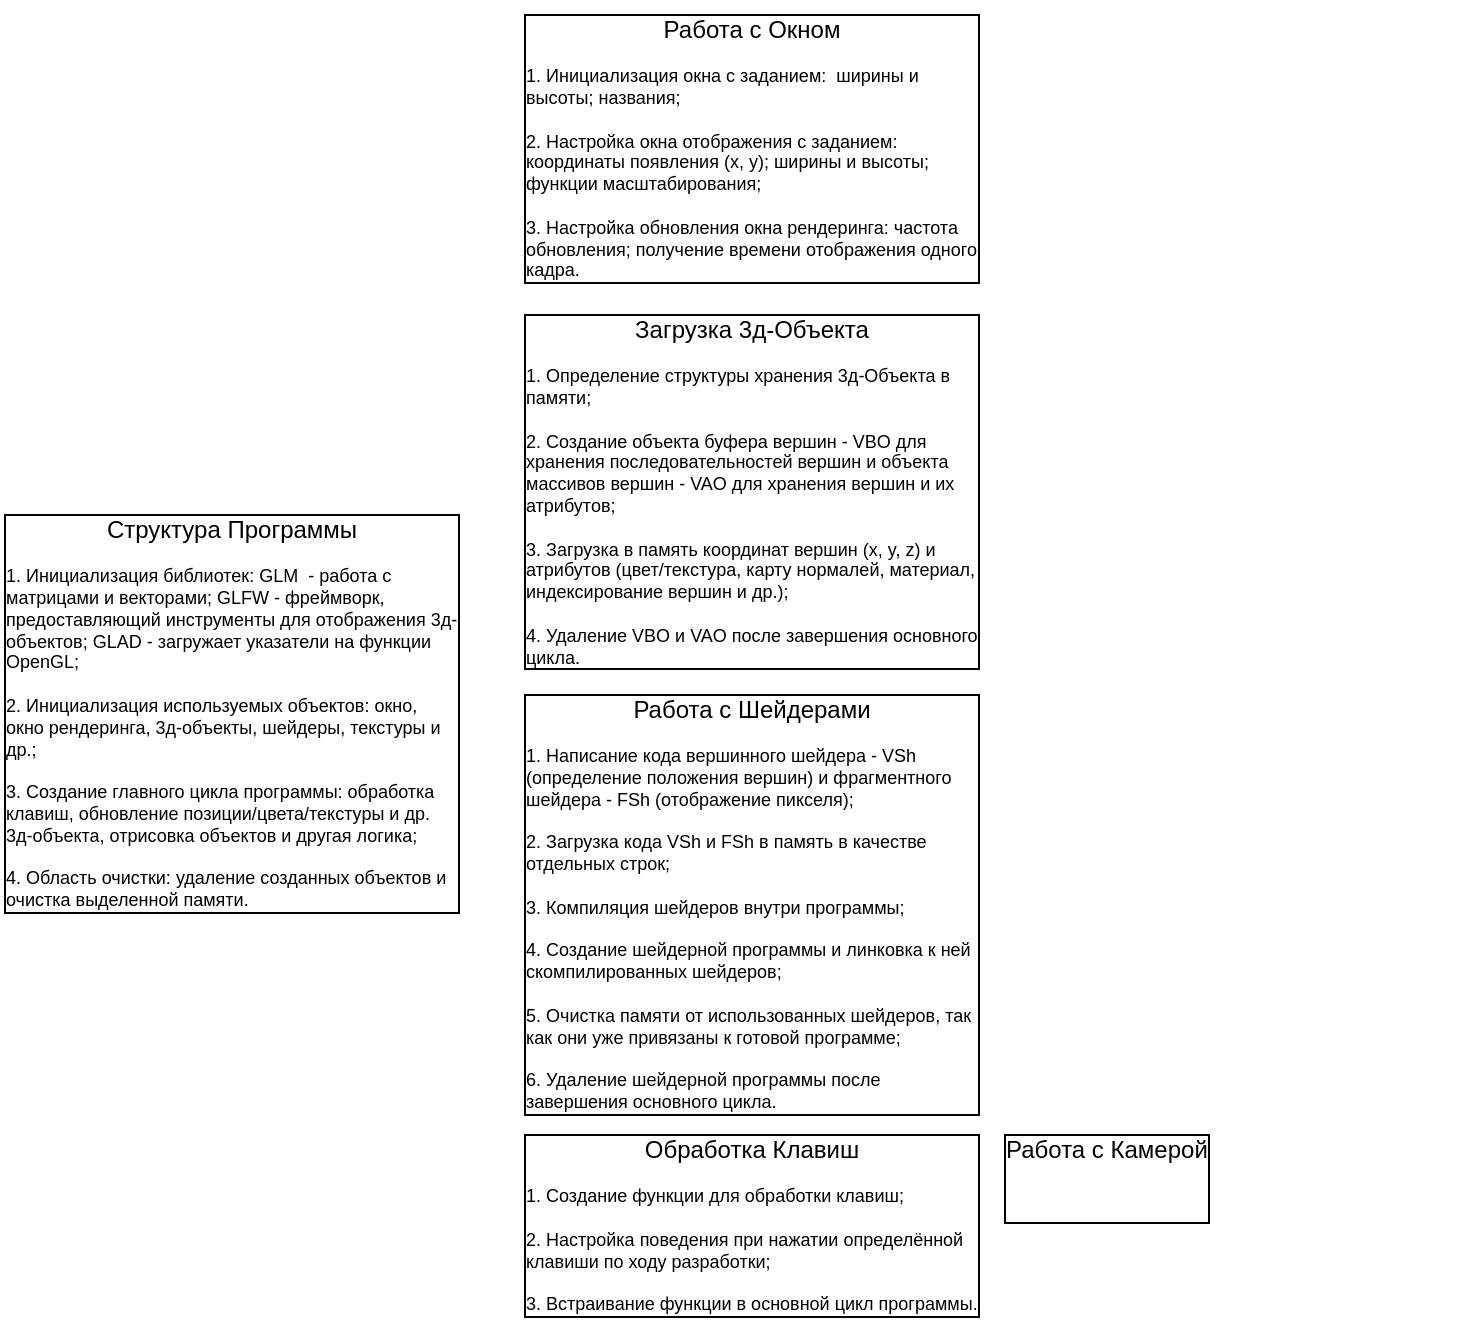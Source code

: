 <mxfile version="27.0.2">
  <diagram name="Страница — 1" id="p6m66AcIY42godJlNhnS">
    <mxGraphModel dx="1042" dy="634" grid="1" gridSize="10" guides="1" tooltips="1" connect="1" arrows="1" fold="1" page="1" pageScale="1" pageWidth="827" pageHeight="1169" math="0" shadow="0">
      <root>
        <mxCell id="0" />
        <mxCell id="1" parent="0" />
        <mxCell id="_BGWMvQDyLr9viPzPUrb-41" value="&lt;div style=&quot;text-align: center;&quot;&gt;&lt;font style=&quot;font-size: 12px;&quot;&gt;Работа с Окном&lt;/font&gt;&lt;/div&gt;&lt;div&gt;&lt;br&gt;&lt;/div&gt;1. Инициализация окна с заданием:&amp;nbsp; ширины и высоты; названия;&lt;br&gt;&lt;div&gt;&lt;br&gt;&lt;/div&gt;&lt;div&gt;2. Настройка окна отображения с заданием: координаты появления (x, y); ширины и высоты; функции масштабирования;&lt;/div&gt;&lt;div&gt;&lt;br&gt;&lt;/div&gt;&lt;div&gt;3. Настройка обновления окна рендеринга: частота обновления; получение времени отображения одного кадра.&lt;/div&gt;" style="text;html=1;align=left;verticalAlign=top;rounded=0;fontSize=9;labelPosition=center;verticalLabelPosition=middle;spacingBottom=0;labelBorderColor=default;whiteSpace=wrap;textShadow=0;labelBackgroundColor=default;" parent="1" vertex="1">
          <mxGeometry x="270" y="90" width="230" height="150" as="geometry" />
        </mxCell>
        <mxCell id="_BGWMvQDyLr9viPzPUrb-47" value="&lt;div style=&quot;text-align: center;&quot;&gt;&lt;span style=&quot;font-size: 12px;&quot;&gt;Загрузка 3д-Объекта&lt;/span&gt;&lt;/div&gt;&lt;div&gt;&lt;br&gt;&lt;/div&gt;1. Определение структуры хранения 3д-Объекта в памяти;&lt;div&gt;&lt;br&gt;&lt;/div&gt;&lt;div&gt;2. Создание объекта буфера вершин - VBO для хранения последовательностей вершин и объекта массивов вершин - VAO для хранения вершин и их атрибутов;&lt;br&gt;&lt;div&gt;&lt;br&gt;&lt;/div&gt;&lt;div&gt;3. Загрузка в память координат вершин (x, y, z) и атрибутов (цвет/текстура, карту нормалей, материал, индексирование вершин и др.);&lt;/div&gt;&lt;/div&gt;&lt;div&gt;&lt;br&gt;&lt;/div&gt;&lt;div&gt;4. Удаление VBO и VAO после завершения основного цикла.&lt;/div&gt;" style="text;html=1;align=left;verticalAlign=top;rounded=0;fontSize=9;labelPosition=center;verticalLabelPosition=middle;spacingBottom=0;labelBorderColor=default;whiteSpace=wrap;textShadow=0;labelBackgroundColor=default;" parent="1" vertex="1">
          <mxGeometry x="270" y="240" width="230" height="190" as="geometry" />
        </mxCell>
        <mxCell id="_BGWMvQDyLr9viPzPUrb-48" value="&lt;div style=&quot;text-align: center;&quot;&gt;&lt;span style=&quot;font-size: 12px;&quot;&gt;Работа с Шейдерами&lt;/span&gt;&lt;/div&gt;&lt;div&gt;&lt;br&gt;&lt;/div&gt;1. Написание кода вершинного шейдера - VSh (определение положения вершин) и фрагментного шейдера - FSh (отображение пикселя);&lt;div&gt;&lt;br&gt;&lt;/div&gt;&lt;div&gt;2. Загрузка кода VSh и FSh в память в качестве отдельных строк;&lt;/div&gt;&lt;div&gt;&lt;br&gt;&lt;/div&gt;&lt;div&gt;3. Компиляция шейдеров внутри программы;&lt;/div&gt;&lt;div&gt;&lt;br&gt;&lt;/div&gt;&lt;div&gt;4. Создание шейдерной программы и линковка к ней скомпилированных шейдеров;&lt;/div&gt;&lt;div&gt;&lt;br&gt;&lt;/div&gt;&lt;div&gt;5. Очистка памяти от использованных шейдеров, так как они уже привязаны к готовой программе;&lt;/div&gt;&lt;div&gt;&lt;br&gt;&lt;/div&gt;&lt;div&gt;6. Удаление шейдерной программы после завершения основного цикла.&lt;/div&gt;" style="text;html=1;align=left;verticalAlign=top;rounded=0;fontSize=9;labelPosition=center;verticalLabelPosition=middle;spacingBottom=0;labelBorderColor=default;whiteSpace=wrap;textShadow=0;labelBackgroundColor=default;" parent="1" vertex="1">
          <mxGeometry x="270" y="430" width="230" height="220" as="geometry" />
        </mxCell>
        <mxCell id="_BGWMvQDyLr9viPzPUrb-49" value="&lt;div style=&quot;text-align: center;&quot;&gt;&lt;span style=&quot;font-size: 12px;&quot;&gt;Обработка Клавиш&lt;/span&gt;&lt;/div&gt;&lt;div&gt;&lt;br&gt;&lt;/div&gt;1. Создание функции для обработки клавиш;&lt;div&gt;&lt;br&gt;&lt;/div&gt;&lt;div&gt;2. Настройка поведения при нажатии определённой клавиши по ходу разработки;&lt;/div&gt;&lt;div&gt;&lt;br&gt;&lt;/div&gt;&lt;div&gt;3. Встраивание функции в основной цикл программы.&lt;/div&gt;" style="text;html=1;align=left;verticalAlign=top;rounded=0;fontSize=9;labelPosition=center;verticalLabelPosition=middle;spacingBottom=0;labelBorderColor=default;whiteSpace=wrap;textShadow=0;labelBackgroundColor=default;" parent="1" vertex="1">
          <mxGeometry x="270" y="650" width="230" height="100" as="geometry" />
        </mxCell>
        <mxCell id="_BGWMvQDyLr9viPzPUrb-50" value="&lt;div style=&quot;text-align: center;&quot;&gt;&lt;span style=&quot;font-size: 12px;&quot;&gt;Структура Программы&lt;/span&gt;&lt;/div&gt;&lt;div&gt;&lt;br&gt;&lt;/div&gt;1. Инициализация библиотек: GLM&amp;nbsp; - работа с матрицами и векторами; GLFW - фреймворк, предоставляющий инструменты для отображения 3д-объектов; GLAD - загружает указатели на функции OpenGL;&lt;br&gt;&lt;div&gt;&lt;br&gt;&lt;/div&gt;&lt;div&gt;2. Инициализация используемых объектов: окно, окно рендеринга, 3д-объекты, шейдеры, текстуры и др.;&lt;/div&gt;&lt;div&gt;&lt;br&gt;&lt;/div&gt;&lt;div&gt;3. Создание главного цикла программы: обработка клавиш, обновление позиции/цвета/текстуры и др. 3д-объекта, отрисовка объектов и другая логика;&lt;/div&gt;&lt;div&gt;&lt;br&gt;&lt;/div&gt;&lt;div&gt;4. Область очистки: удаление созданных объектов и очистка выделенной памяти.&lt;/div&gt;" style="text;html=1;align=left;verticalAlign=top;rounded=0;fontSize=9;labelPosition=center;verticalLabelPosition=middle;spacingBottom=0;labelBorderColor=default;whiteSpace=wrap;textShadow=0;labelBackgroundColor=default;" parent="1" vertex="1">
          <mxGeometry x="10" y="340" width="230" height="210" as="geometry" />
        </mxCell>
        <mxCell id="9UNNN6jVMnaO8jze4Gs4-1" value="&lt;div style=&quot;text-align: center;&quot;&gt;&lt;span style=&quot;font-size: 12px;&quot;&gt;Работа с Камерой&lt;/span&gt;&lt;/div&gt;&lt;div style=&quot;text-align: center;&quot;&gt;&lt;span style=&quot;font-size: 12px;&quot;&gt;&lt;br&gt;&lt;/span&gt;&lt;/div&gt;&lt;div style=&quot;text-align: center;&quot;&gt;&lt;span style=&quot;font-size: 12px;&quot;&gt;&lt;br&gt;&lt;/span&gt;&lt;/div&gt;" style="text;html=1;align=left;verticalAlign=top;rounded=0;fontSize=9;labelPosition=center;verticalLabelPosition=middle;spacingBottom=0;labelBorderColor=default;whiteSpace=wrap;textShadow=0;labelBackgroundColor=default;" vertex="1" parent="1">
          <mxGeometry x="510" y="650" width="230" height="100" as="geometry" />
        </mxCell>
      </root>
    </mxGraphModel>
  </diagram>
</mxfile>

